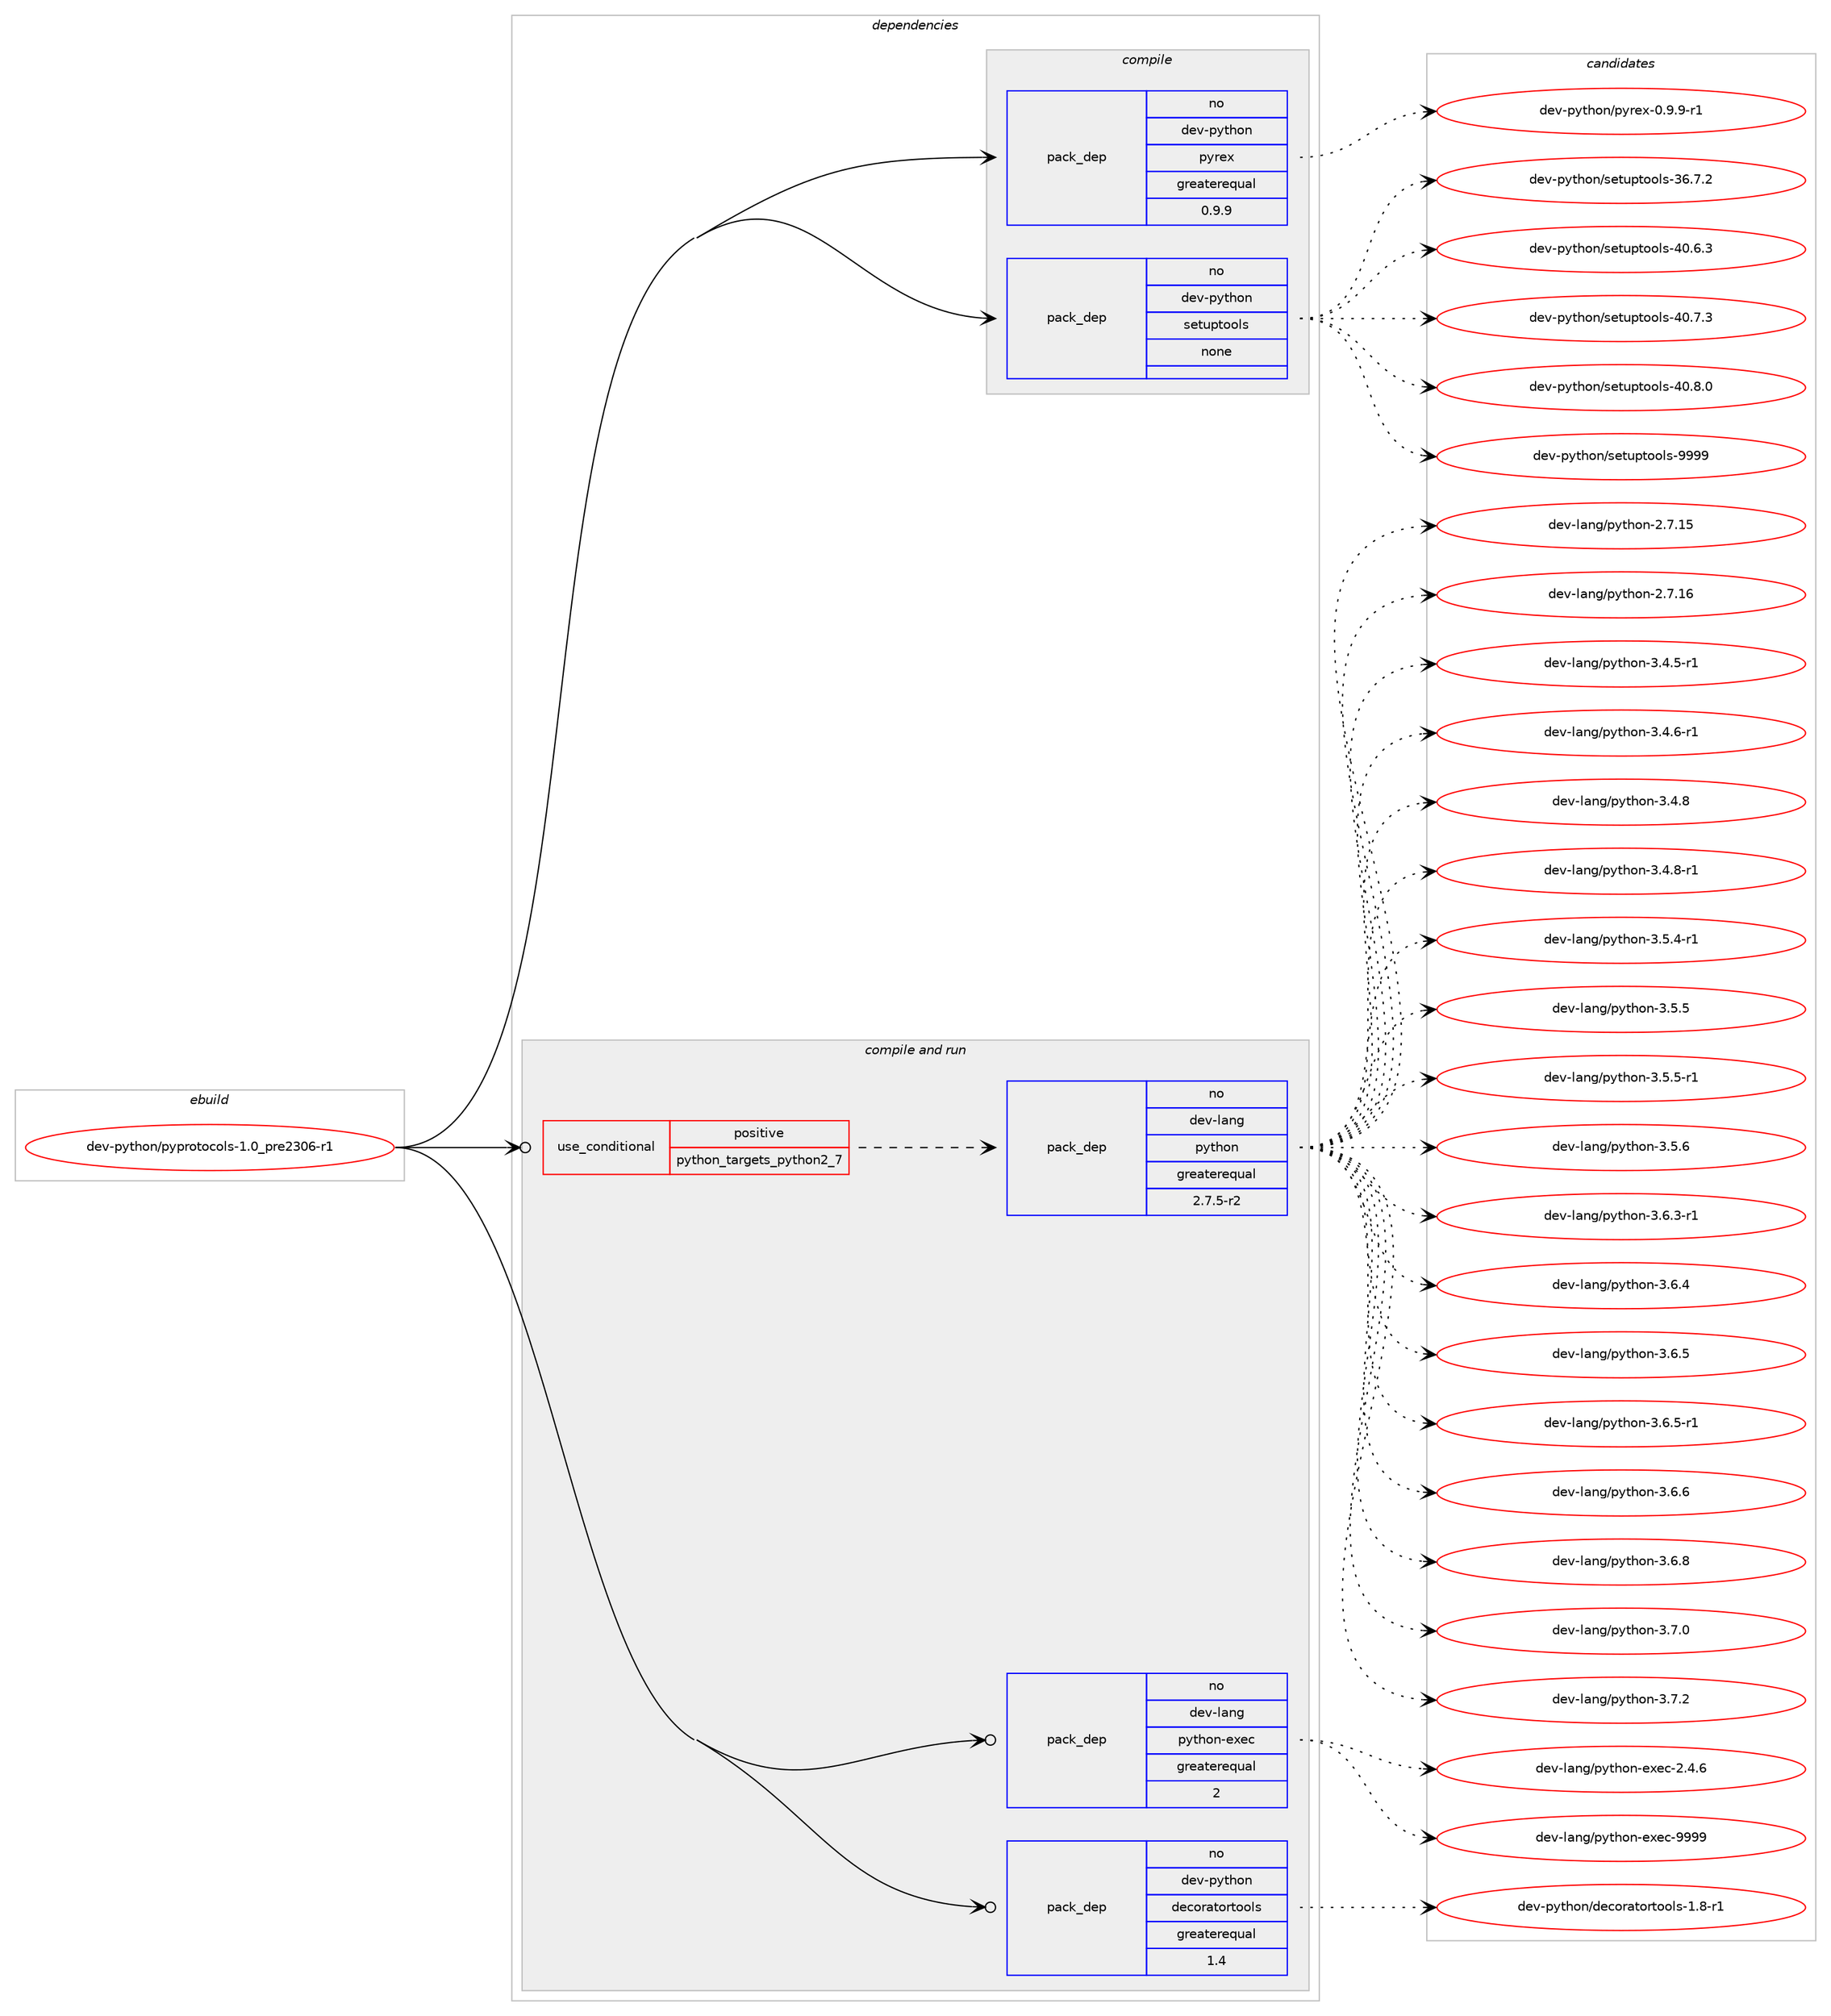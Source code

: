digraph prolog {

# *************
# Graph options
# *************

newrank=true;
concentrate=true;
compound=true;
graph [rankdir=LR,fontname=Helvetica,fontsize=10,ranksep=1.5];#, ranksep=2.5, nodesep=0.2];
edge  [arrowhead=vee];
node  [fontname=Helvetica,fontsize=10];

# **********
# The ebuild
# **********

subgraph cluster_leftcol {
color=gray;
rank=same;
label=<<i>ebuild</i>>;
id [label="dev-python/pyprotocols-1.0_pre2306-r1", color=red, width=4, href="../dev-python/pyprotocols-1.0_pre2306-r1.svg"];
}

# ****************
# The dependencies
# ****************

subgraph cluster_midcol {
color=gray;
label=<<i>dependencies</i>>;
subgraph cluster_compile {
fillcolor="#eeeeee";
style=filled;
label=<<i>compile</i>>;
subgraph pack1026587 {
dependency1431439 [label=<<TABLE BORDER="0" CELLBORDER="1" CELLSPACING="0" CELLPADDING="4" WIDTH="220"><TR><TD ROWSPAN="6" CELLPADDING="30">pack_dep</TD></TR><TR><TD WIDTH="110">no</TD></TR><TR><TD>dev-python</TD></TR><TR><TD>pyrex</TD></TR><TR><TD>greaterequal</TD></TR><TR><TD>0.9.9</TD></TR></TABLE>>, shape=none, color=blue];
}
id:e -> dependency1431439:w [weight=20,style="solid",arrowhead="vee"];
subgraph pack1026588 {
dependency1431440 [label=<<TABLE BORDER="0" CELLBORDER="1" CELLSPACING="0" CELLPADDING="4" WIDTH="220"><TR><TD ROWSPAN="6" CELLPADDING="30">pack_dep</TD></TR><TR><TD WIDTH="110">no</TD></TR><TR><TD>dev-python</TD></TR><TR><TD>setuptools</TD></TR><TR><TD>none</TD></TR><TR><TD></TD></TR></TABLE>>, shape=none, color=blue];
}
id:e -> dependency1431440:w [weight=20,style="solid",arrowhead="vee"];
}
subgraph cluster_compileandrun {
fillcolor="#eeeeee";
style=filled;
label=<<i>compile and run</i>>;
subgraph cond381528 {
dependency1431441 [label=<<TABLE BORDER="0" CELLBORDER="1" CELLSPACING="0" CELLPADDING="4"><TR><TD ROWSPAN="3" CELLPADDING="10">use_conditional</TD></TR><TR><TD>positive</TD></TR><TR><TD>python_targets_python2_7</TD></TR></TABLE>>, shape=none, color=red];
subgraph pack1026589 {
dependency1431442 [label=<<TABLE BORDER="0" CELLBORDER="1" CELLSPACING="0" CELLPADDING="4" WIDTH="220"><TR><TD ROWSPAN="6" CELLPADDING="30">pack_dep</TD></TR><TR><TD WIDTH="110">no</TD></TR><TR><TD>dev-lang</TD></TR><TR><TD>python</TD></TR><TR><TD>greaterequal</TD></TR><TR><TD>2.7.5-r2</TD></TR></TABLE>>, shape=none, color=blue];
}
dependency1431441:e -> dependency1431442:w [weight=20,style="dashed",arrowhead="vee"];
}
id:e -> dependency1431441:w [weight=20,style="solid",arrowhead="odotvee"];
subgraph pack1026590 {
dependency1431443 [label=<<TABLE BORDER="0" CELLBORDER="1" CELLSPACING="0" CELLPADDING="4" WIDTH="220"><TR><TD ROWSPAN="6" CELLPADDING="30">pack_dep</TD></TR><TR><TD WIDTH="110">no</TD></TR><TR><TD>dev-lang</TD></TR><TR><TD>python-exec</TD></TR><TR><TD>greaterequal</TD></TR><TR><TD>2</TD></TR></TABLE>>, shape=none, color=blue];
}
id:e -> dependency1431443:w [weight=20,style="solid",arrowhead="odotvee"];
subgraph pack1026591 {
dependency1431444 [label=<<TABLE BORDER="0" CELLBORDER="1" CELLSPACING="0" CELLPADDING="4" WIDTH="220"><TR><TD ROWSPAN="6" CELLPADDING="30">pack_dep</TD></TR><TR><TD WIDTH="110">no</TD></TR><TR><TD>dev-python</TD></TR><TR><TD>decoratortools</TD></TR><TR><TD>greaterequal</TD></TR><TR><TD>1.4</TD></TR></TABLE>>, shape=none, color=blue];
}
id:e -> dependency1431444:w [weight=20,style="solid",arrowhead="odotvee"];
}
subgraph cluster_run {
fillcolor="#eeeeee";
style=filled;
label=<<i>run</i>>;
}
}

# **************
# The candidates
# **************

subgraph cluster_choices {
rank=same;
color=gray;
label=<<i>candidates</i>>;

subgraph choice1026587 {
color=black;
nodesep=1;
choice10010111845112121116104111110471121211141011204548465746574511449 [label="dev-python/pyrex-0.9.9-r1", color=red, width=4,href="../dev-python/pyrex-0.9.9-r1.svg"];
dependency1431439:e -> choice10010111845112121116104111110471121211141011204548465746574511449:w [style=dotted,weight="100"];
}
subgraph choice1026588 {
color=black;
nodesep=1;
choice100101118451121211161041111104711510111611711211611111110811545515446554650 [label="dev-python/setuptools-36.7.2", color=red, width=4,href="../dev-python/setuptools-36.7.2.svg"];
choice100101118451121211161041111104711510111611711211611111110811545524846544651 [label="dev-python/setuptools-40.6.3", color=red, width=4,href="../dev-python/setuptools-40.6.3.svg"];
choice100101118451121211161041111104711510111611711211611111110811545524846554651 [label="dev-python/setuptools-40.7.3", color=red, width=4,href="../dev-python/setuptools-40.7.3.svg"];
choice100101118451121211161041111104711510111611711211611111110811545524846564648 [label="dev-python/setuptools-40.8.0", color=red, width=4,href="../dev-python/setuptools-40.8.0.svg"];
choice10010111845112121116104111110471151011161171121161111111081154557575757 [label="dev-python/setuptools-9999", color=red, width=4,href="../dev-python/setuptools-9999.svg"];
dependency1431440:e -> choice100101118451121211161041111104711510111611711211611111110811545515446554650:w [style=dotted,weight="100"];
dependency1431440:e -> choice100101118451121211161041111104711510111611711211611111110811545524846544651:w [style=dotted,weight="100"];
dependency1431440:e -> choice100101118451121211161041111104711510111611711211611111110811545524846554651:w [style=dotted,weight="100"];
dependency1431440:e -> choice100101118451121211161041111104711510111611711211611111110811545524846564648:w [style=dotted,weight="100"];
dependency1431440:e -> choice10010111845112121116104111110471151011161171121161111111081154557575757:w [style=dotted,weight="100"];
}
subgraph choice1026589 {
color=black;
nodesep=1;
choice10010111845108971101034711212111610411111045504655464953 [label="dev-lang/python-2.7.15", color=red, width=4,href="../dev-lang/python-2.7.15.svg"];
choice10010111845108971101034711212111610411111045504655464954 [label="dev-lang/python-2.7.16", color=red, width=4,href="../dev-lang/python-2.7.16.svg"];
choice1001011184510897110103471121211161041111104551465246534511449 [label="dev-lang/python-3.4.5-r1", color=red, width=4,href="../dev-lang/python-3.4.5-r1.svg"];
choice1001011184510897110103471121211161041111104551465246544511449 [label="dev-lang/python-3.4.6-r1", color=red, width=4,href="../dev-lang/python-3.4.6-r1.svg"];
choice100101118451089711010347112121116104111110455146524656 [label="dev-lang/python-3.4.8", color=red, width=4,href="../dev-lang/python-3.4.8.svg"];
choice1001011184510897110103471121211161041111104551465246564511449 [label="dev-lang/python-3.4.8-r1", color=red, width=4,href="../dev-lang/python-3.4.8-r1.svg"];
choice1001011184510897110103471121211161041111104551465346524511449 [label="dev-lang/python-3.5.4-r1", color=red, width=4,href="../dev-lang/python-3.5.4-r1.svg"];
choice100101118451089711010347112121116104111110455146534653 [label="dev-lang/python-3.5.5", color=red, width=4,href="../dev-lang/python-3.5.5.svg"];
choice1001011184510897110103471121211161041111104551465346534511449 [label="dev-lang/python-3.5.5-r1", color=red, width=4,href="../dev-lang/python-3.5.5-r1.svg"];
choice100101118451089711010347112121116104111110455146534654 [label="dev-lang/python-3.5.6", color=red, width=4,href="../dev-lang/python-3.5.6.svg"];
choice1001011184510897110103471121211161041111104551465446514511449 [label="dev-lang/python-3.6.3-r1", color=red, width=4,href="../dev-lang/python-3.6.3-r1.svg"];
choice100101118451089711010347112121116104111110455146544652 [label="dev-lang/python-3.6.4", color=red, width=4,href="../dev-lang/python-3.6.4.svg"];
choice100101118451089711010347112121116104111110455146544653 [label="dev-lang/python-3.6.5", color=red, width=4,href="../dev-lang/python-3.6.5.svg"];
choice1001011184510897110103471121211161041111104551465446534511449 [label="dev-lang/python-3.6.5-r1", color=red, width=4,href="../dev-lang/python-3.6.5-r1.svg"];
choice100101118451089711010347112121116104111110455146544654 [label="dev-lang/python-3.6.6", color=red, width=4,href="../dev-lang/python-3.6.6.svg"];
choice100101118451089711010347112121116104111110455146544656 [label="dev-lang/python-3.6.8", color=red, width=4,href="../dev-lang/python-3.6.8.svg"];
choice100101118451089711010347112121116104111110455146554648 [label="dev-lang/python-3.7.0", color=red, width=4,href="../dev-lang/python-3.7.0.svg"];
choice100101118451089711010347112121116104111110455146554650 [label="dev-lang/python-3.7.2", color=red, width=4,href="../dev-lang/python-3.7.2.svg"];
dependency1431442:e -> choice10010111845108971101034711212111610411111045504655464953:w [style=dotted,weight="100"];
dependency1431442:e -> choice10010111845108971101034711212111610411111045504655464954:w [style=dotted,weight="100"];
dependency1431442:e -> choice1001011184510897110103471121211161041111104551465246534511449:w [style=dotted,weight="100"];
dependency1431442:e -> choice1001011184510897110103471121211161041111104551465246544511449:w [style=dotted,weight="100"];
dependency1431442:e -> choice100101118451089711010347112121116104111110455146524656:w [style=dotted,weight="100"];
dependency1431442:e -> choice1001011184510897110103471121211161041111104551465246564511449:w [style=dotted,weight="100"];
dependency1431442:e -> choice1001011184510897110103471121211161041111104551465346524511449:w [style=dotted,weight="100"];
dependency1431442:e -> choice100101118451089711010347112121116104111110455146534653:w [style=dotted,weight="100"];
dependency1431442:e -> choice1001011184510897110103471121211161041111104551465346534511449:w [style=dotted,weight="100"];
dependency1431442:e -> choice100101118451089711010347112121116104111110455146534654:w [style=dotted,weight="100"];
dependency1431442:e -> choice1001011184510897110103471121211161041111104551465446514511449:w [style=dotted,weight="100"];
dependency1431442:e -> choice100101118451089711010347112121116104111110455146544652:w [style=dotted,weight="100"];
dependency1431442:e -> choice100101118451089711010347112121116104111110455146544653:w [style=dotted,weight="100"];
dependency1431442:e -> choice1001011184510897110103471121211161041111104551465446534511449:w [style=dotted,weight="100"];
dependency1431442:e -> choice100101118451089711010347112121116104111110455146544654:w [style=dotted,weight="100"];
dependency1431442:e -> choice100101118451089711010347112121116104111110455146544656:w [style=dotted,weight="100"];
dependency1431442:e -> choice100101118451089711010347112121116104111110455146554648:w [style=dotted,weight="100"];
dependency1431442:e -> choice100101118451089711010347112121116104111110455146554650:w [style=dotted,weight="100"];
}
subgraph choice1026590 {
color=black;
nodesep=1;
choice1001011184510897110103471121211161041111104510112010199455046524654 [label="dev-lang/python-exec-2.4.6", color=red, width=4,href="../dev-lang/python-exec-2.4.6.svg"];
choice10010111845108971101034711212111610411111045101120101994557575757 [label="dev-lang/python-exec-9999", color=red, width=4,href="../dev-lang/python-exec-9999.svg"];
dependency1431443:e -> choice1001011184510897110103471121211161041111104510112010199455046524654:w [style=dotted,weight="100"];
dependency1431443:e -> choice10010111845108971101034711212111610411111045101120101994557575757:w [style=dotted,weight="100"];
}
subgraph choice1026591 {
color=black;
nodesep=1;
choice10010111845112121116104111110471001019911111497116111114116111111108115454946564511449 [label="dev-python/decoratortools-1.8-r1", color=red, width=4,href="../dev-python/decoratortools-1.8-r1.svg"];
dependency1431444:e -> choice10010111845112121116104111110471001019911111497116111114116111111108115454946564511449:w [style=dotted,weight="100"];
}
}

}
